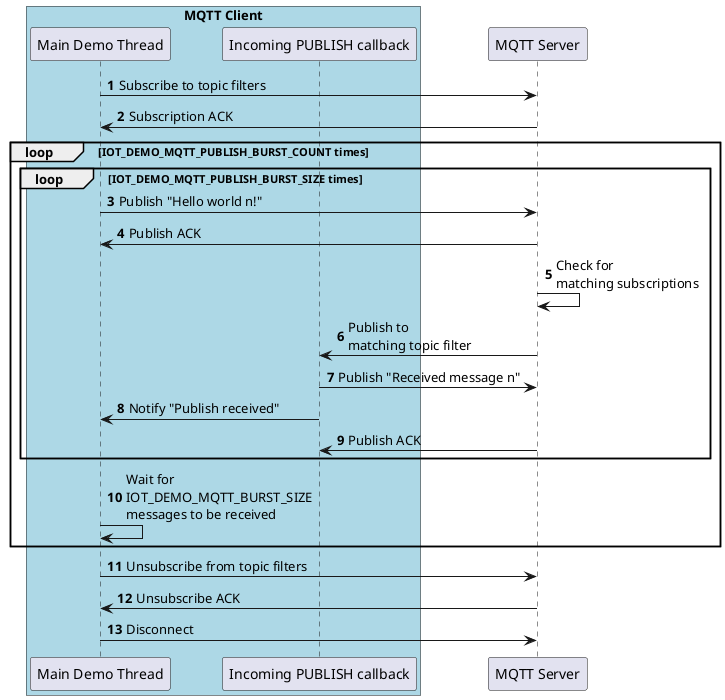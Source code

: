 @startuml
skinparam classFontSize 8
skinparam classFontName Helvetica
autonumber

participant "Main Demo Thread" as main
participant "Incoming PUBLISH callback" as callback

box "MQTT Client" #LightBlue
    participant main
    participant callback
end box

participant "MQTT Server" as server

main -> server: Subscribe to topic filters
server -> main: Subscription ACK

loop IOT_DEMO_MQTT_PUBLISH_BURST_COUNT times
    loop IOT_DEMO_MQTT_PUBLISH_BURST_SIZE times
        main -> server: Publish "Hello world n!"
        server -> main: Publish ACK
        server -> server: Check for\nmatching subscriptions
        server -> callback: Publish to\nmatching topic filter
        callback -> server: Publish "Received message n"
        callback -> main: Notify "Publish received"
        server -> callback: Publish ACK
    end

    main -> main: Wait for\nIOT_DEMO_MQTT_BURST_SIZE\nmessages to be received
end

main -> server: Unsubscribe from topic filters
server -> main: Unsubscribe ACK

main -> server: Disconnect

@enduml
